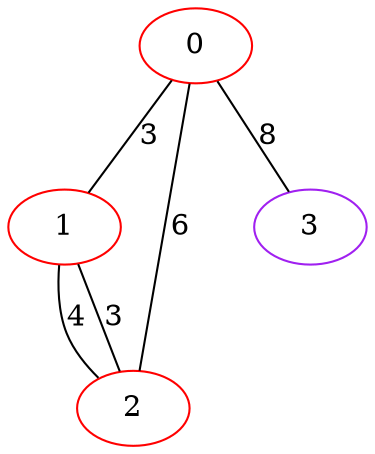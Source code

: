 graph "" {
0 [color=red, weight=1];
1 [color=red, weight=1];
2 [color=red, weight=1];
3 [color=purple, weight=4];
0 -- 1  [key=0, label=3];
0 -- 2  [key=0, label=6];
0 -- 3  [key=0, label=8];
1 -- 2  [key=0, label=4];
1 -- 2  [key=1, label=3];
}
